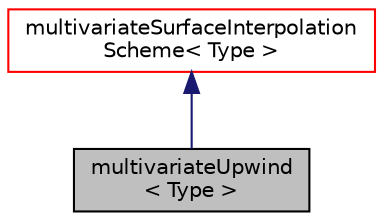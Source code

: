 digraph "multivariateUpwind&lt; Type &gt;"
{
  bgcolor="transparent";
  edge [fontname="Helvetica",fontsize="10",labelfontname="Helvetica",labelfontsize="10"];
  node [fontname="Helvetica",fontsize="10",shape=record];
  Node1 [label="multivariateUpwind\l\< Type \>",height=0.2,width=0.4,color="black", fillcolor="grey75", style="filled", fontcolor="black"];
  Node2 -> Node1 [dir="back",color="midnightblue",fontsize="10",style="solid",fontname="Helvetica"];
  Node2 [label="multivariateSurfaceInterpolation\lScheme\< Type \>",height=0.2,width=0.4,color="red",URL="$a01605.html",tooltip="Abstract base class for multi-variate surface interpolation schemes. "];
}
